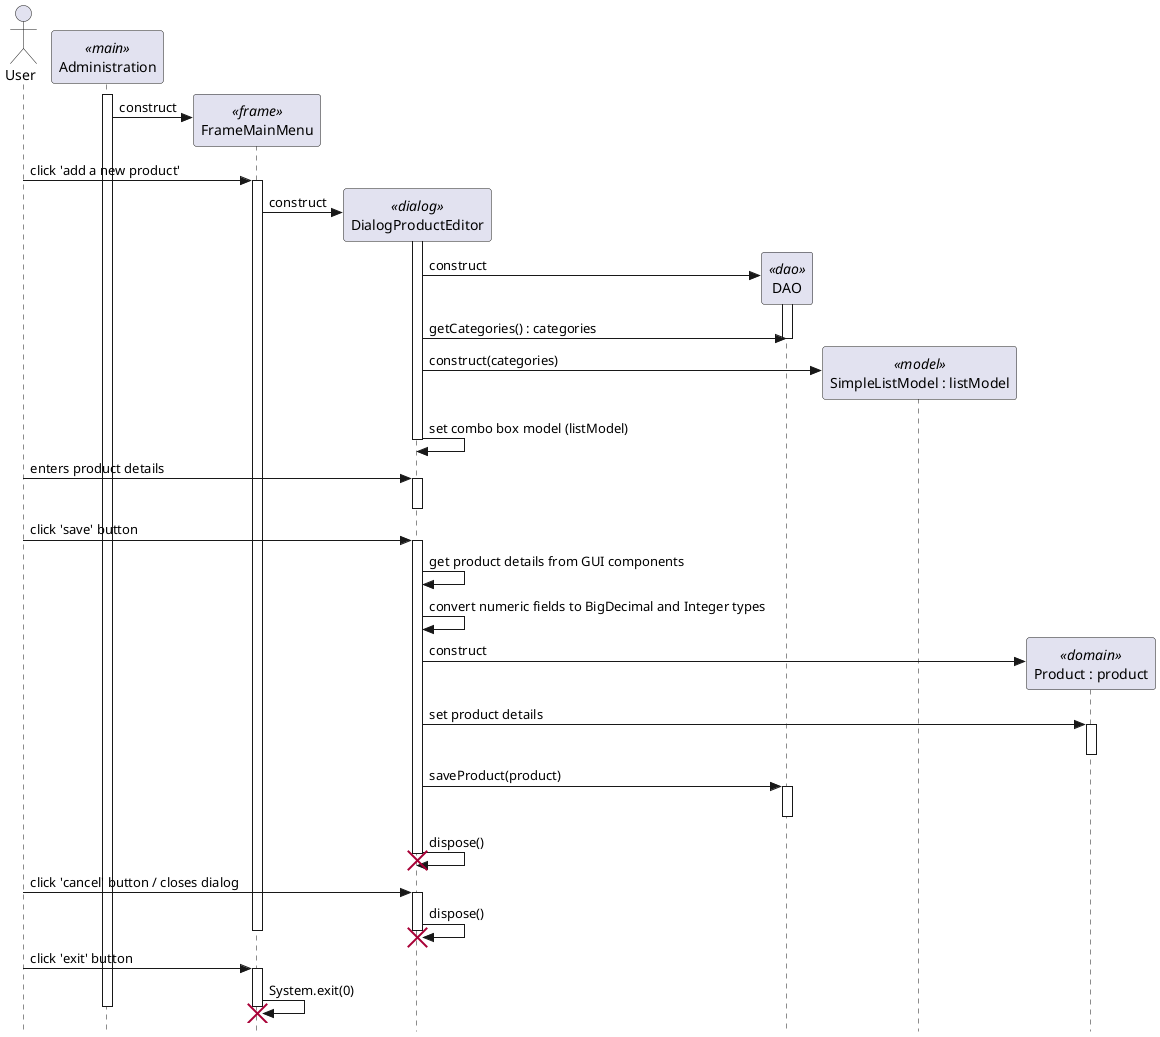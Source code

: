 @startuml
    ' REFERENCE: https://isgb.otago.ac.nz/infosci/INFO202/reference/raw/master/reference.html#Sequence%20Diagrams:Contents%20%5B%5BSequence%20Diagrams%5D%5D

    ' use strict UML mode
    skinparam style strictuml

    actor "User" as user
    participant "Administration" as main <<main>>
    main++

    create "FrameMainMenu" as menu <<frame>>

    main -> menu : construct
    
    user -> menu++ : click 'add a new product'
    
    create "DialogProductEditor" as editor <<dialog>>
    menu -> editor : construct

    ' activate editor constructor
    editor++
        ' create a DAO
        create "DAO" as dao <<dao>>
        editor -> dao++ : construct

        editor -> dao : getCategories() : categories
        dao--

        create "SimpleListModel : listModel" as listModel <<model>>
        editor -> listModel : construct(categories)
        editor -> editor : set combo box model (listModel)

        editor--

    ' user enters product details and clicks the save button
    user -> editor++ : enters product details
        editor--
    user ->  editor++ : click 'save' button
        editor -> editor : get product details from GUI components

        editor -> editor : convert numeric fields to BigDecimal and Integer types

        ' construct the product object
        create "Product : product" as product <<domain>>
        editor -> product : construct

        ' set the fields in the product
        editor -> product++ : set product details
            product--

        ' save product
        editor -> dao++ : saveProduct(product)
            dao--

        ' dispose dialog
        editor -> editor : dispose()
        destroy editor
        editor--
        
    ' user closes the dialog
    user -> editor++ : click 'cancel' button / closes dialog
        ' dispose dialog
        editor -> editor : dispose()
        destroy editor
        menu--
        
    user -> menu++ : click 'exit' button
    menu -> menu : System.exit(0)
    destroy menu
    main--

    
@enduml
